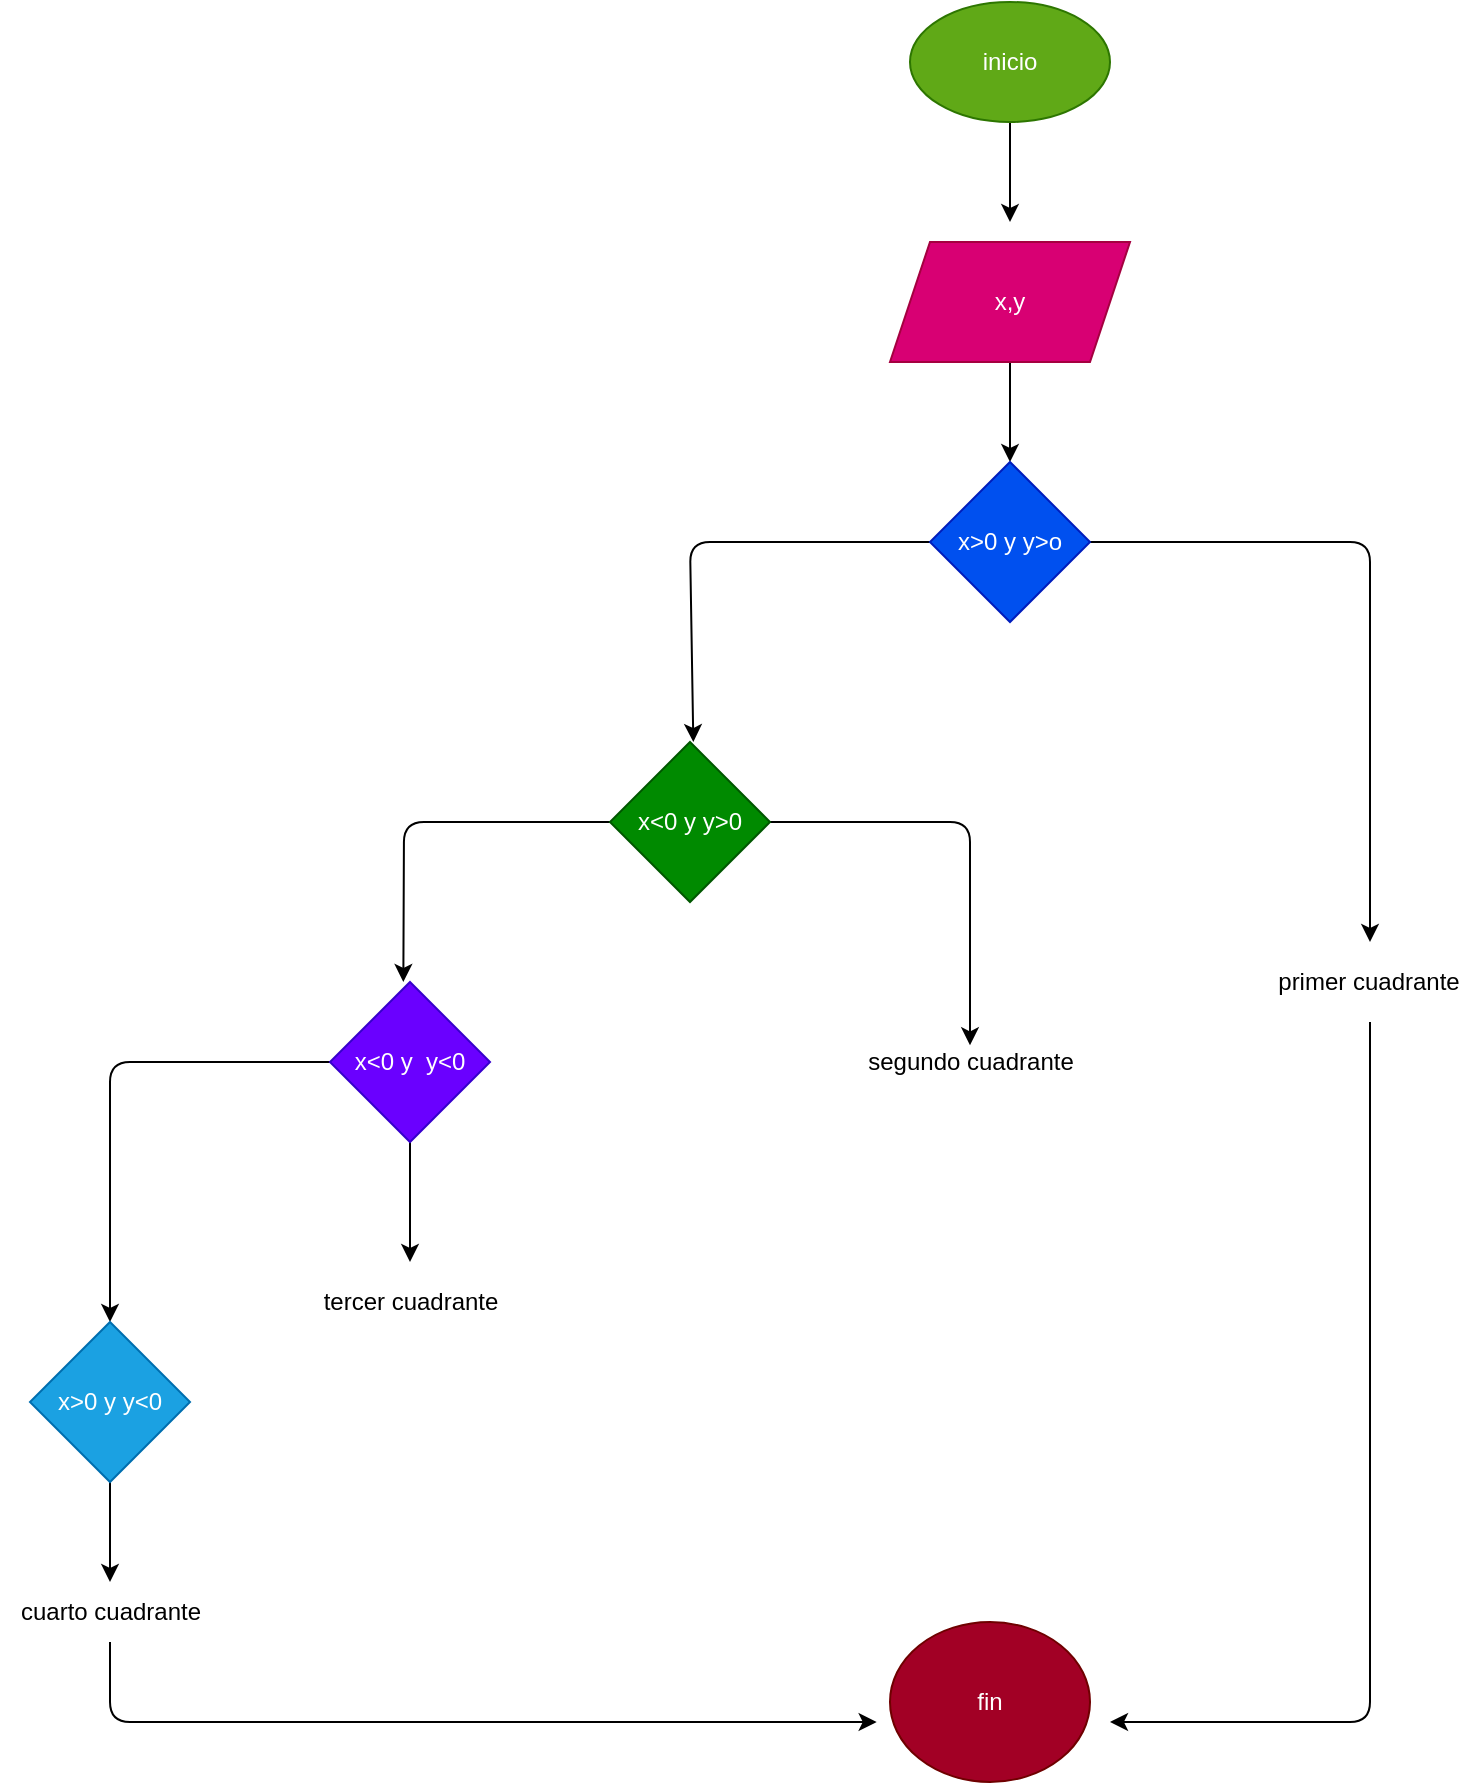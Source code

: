 <mxfile>
    <diagram id="NbXd_VBhjuj0Atp9J4yy" name="Página-1">
        <mxGraphModel dx="1261" dy="328" grid="1" gridSize="10" guides="1" tooltips="1" connect="1" arrows="1" fold="1" page="1" pageScale="1" pageWidth="827" pageHeight="1169" math="0" shadow="0">
            <root>
                <mxCell id="0"/>
                <mxCell id="1" parent="0"/>
                <mxCell id="3" style="edgeStyle=none;html=1;" edge="1" parent="1" source="2">
                    <mxGeometry relative="1" as="geometry">
                        <mxPoint x="180" y="140" as="targetPoint"/>
                    </mxGeometry>
                </mxCell>
                <mxCell id="2" value="inicio" style="ellipse;whiteSpace=wrap;html=1;fillColor=#60a917;fontColor=#ffffff;strokeColor=#2D7600;" vertex="1" parent="1">
                    <mxGeometry x="130" y="30" width="100" height="60" as="geometry"/>
                </mxCell>
                <mxCell id="6" style="edgeStyle=none;html=1;" edge="1" parent="1" source="4">
                    <mxGeometry relative="1" as="geometry">
                        <mxPoint x="180" y="260" as="targetPoint"/>
                    </mxGeometry>
                </mxCell>
                <mxCell id="4" value="x,y" style="shape=parallelogram;perimeter=parallelogramPerimeter;whiteSpace=wrap;html=1;fixedSize=1;fillColor=#d80073;fontColor=#ffffff;strokeColor=#A50040;" vertex="1" parent="1">
                    <mxGeometry x="120" y="150" width="120" height="60" as="geometry"/>
                </mxCell>
                <mxCell id="8" style="edgeStyle=none;html=1;" edge="1" parent="1" source="7">
                    <mxGeometry relative="1" as="geometry">
                        <mxPoint x="21.667" y="400" as="targetPoint"/>
                        <Array as="points">
                            <mxPoint x="20" y="300"/>
                        </Array>
                    </mxGeometry>
                </mxCell>
                <mxCell id="14" style="edgeStyle=none;html=1;" edge="1" parent="1" source="7">
                    <mxGeometry relative="1" as="geometry">
                        <mxPoint x="360" y="500" as="targetPoint"/>
                        <Array as="points">
                            <mxPoint x="360" y="300"/>
                        </Array>
                    </mxGeometry>
                </mxCell>
                <mxCell id="7" value="x&amp;gt;0 y y&amp;gt;o" style="rhombus;whiteSpace=wrap;html=1;fillColor=#0050ef;fontColor=#ffffff;strokeColor=#001DBC;" vertex="1" parent="1">
                    <mxGeometry x="140" y="260" width="80" height="80" as="geometry"/>
                </mxCell>
                <mxCell id="10" style="edgeStyle=none;html=1;" edge="1" parent="1" source="9">
                    <mxGeometry relative="1" as="geometry">
                        <mxPoint x="-123.333" y="520" as="targetPoint"/>
                        <Array as="points">
                            <mxPoint x="-123" y="440"/>
                        </Array>
                    </mxGeometry>
                </mxCell>
                <mxCell id="12" style="edgeStyle=none;html=1;" edge="1" parent="1" source="9">
                    <mxGeometry relative="1" as="geometry">
                        <mxPoint x="160" y="551.667" as="targetPoint"/>
                        <Array as="points">
                            <mxPoint x="160" y="440"/>
                        </Array>
                    </mxGeometry>
                </mxCell>
                <mxCell id="9" value="x&amp;lt;0 y y&amp;gt;0" style="rhombus;whiteSpace=wrap;html=1;fillColor=#008a00;fontColor=#ffffff;strokeColor=#005700;" vertex="1" parent="1">
                    <mxGeometry x="-20" y="400" width="80" height="80" as="geometry"/>
                </mxCell>
                <mxCell id="21" style="edgeStyle=none;html=1;" edge="1" parent="1" source="11">
                    <mxGeometry relative="1" as="geometry">
                        <mxPoint x="-120" y="660" as="targetPoint"/>
                    </mxGeometry>
                </mxCell>
                <mxCell id="23" style="edgeStyle=none;html=1;" edge="1" parent="1" source="11">
                    <mxGeometry relative="1" as="geometry">
                        <mxPoint x="-270" y="690" as="targetPoint"/>
                        <Array as="points">
                            <mxPoint x="-270" y="560"/>
                        </Array>
                    </mxGeometry>
                </mxCell>
                <mxCell id="11" value="x&amp;lt;0 y&amp;nbsp; y&amp;lt;0" style="rhombus;whiteSpace=wrap;html=1;fillColor=#6a00ff;fontColor=#ffffff;strokeColor=#3700CC;" vertex="1" parent="1">
                    <mxGeometry x="-160" y="520" width="80" height="80" as="geometry"/>
                </mxCell>
                <mxCell id="16" style="edgeStyle=none;html=1;" edge="1" parent="1">
                    <mxGeometry relative="1" as="geometry">
                        <mxPoint x="230" y="890" as="targetPoint"/>
                        <mxPoint x="360" y="540" as="sourcePoint"/>
                        <Array as="points">
                            <mxPoint x="360" y="890"/>
                        </Array>
                    </mxGeometry>
                </mxCell>
                <mxCell id="15" value="primer cuadrante" style="text;html=1;align=center;verticalAlign=middle;resizable=0;points=[];autosize=1;strokeColor=none;fillColor=none;" vertex="1" parent="1">
                    <mxGeometry x="304" y="505" width="110" height="30" as="geometry"/>
                </mxCell>
                <mxCell id="17" value="fin" style="ellipse;whiteSpace=wrap;html=1;fillColor=#a20025;fontColor=#ffffff;strokeColor=#6F0000;" vertex="1" parent="1">
                    <mxGeometry x="120" y="840" width="100" height="80" as="geometry"/>
                </mxCell>
                <mxCell id="20" value="segundo cuadrante" style="text;html=1;align=center;verticalAlign=middle;resizable=0;points=[];autosize=1;strokeColor=none;fillColor=none;" vertex="1" parent="1">
                    <mxGeometry x="95" y="545" width="130" height="30" as="geometry"/>
                </mxCell>
                <mxCell id="22" value="tercer cuadrante" style="text;html=1;align=center;verticalAlign=middle;resizable=0;points=[];autosize=1;strokeColor=none;fillColor=none;" vertex="1" parent="1">
                    <mxGeometry x="-175" y="665" width="110" height="30" as="geometry"/>
                </mxCell>
                <mxCell id="29" style="edgeStyle=none;html=1;exitX=0.5;exitY=1;exitDx=0;exitDy=0;" edge="1" parent="1" source="24">
                    <mxGeometry relative="1" as="geometry">
                        <mxPoint x="-270" y="820" as="targetPoint"/>
                    </mxGeometry>
                </mxCell>
                <mxCell id="24" value="x&amp;gt;0 y y&amp;lt;0" style="rhombus;whiteSpace=wrap;html=1;fillColor=#1ba1e2;fontColor=#ffffff;strokeColor=#006EAF;" vertex="1" parent="1">
                    <mxGeometry x="-310" y="690" width="80" height="80" as="geometry"/>
                </mxCell>
                <mxCell id="30" style="edgeStyle=none;html=1;exitX=0.5;exitY=1;exitDx=0;exitDy=0;exitPerimeter=0;" edge="1" parent="1" source="27">
                    <mxGeometry relative="1" as="geometry">
                        <mxPoint x="113.333" y="890" as="targetPoint"/>
                        <mxPoint x="-270" y="860" as="sourcePoint"/>
                        <Array as="points">
                            <mxPoint x="-270" y="890"/>
                        </Array>
                    </mxGeometry>
                </mxCell>
                <mxCell id="27" value="cuarto cuadrante" style="text;html=1;align=center;verticalAlign=middle;resizable=0;points=[];autosize=1;strokeColor=none;fillColor=none;" vertex="1" parent="1">
                    <mxGeometry x="-325" y="820" width="110" height="30" as="geometry"/>
                </mxCell>
            </root>
        </mxGraphModel>
    </diagram>
</mxfile>